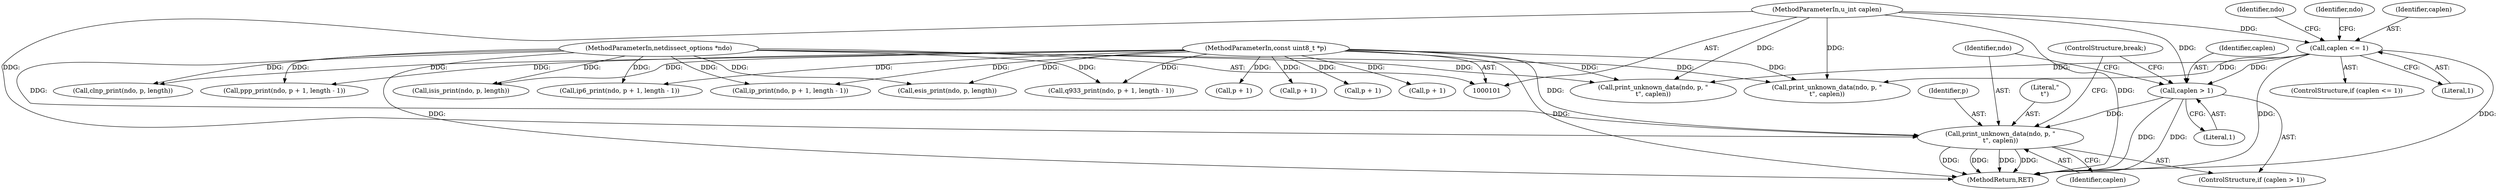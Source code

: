 digraph "1_tcpdump_1dcd10aceabbc03bf571ea32b892c522cbe923de_4@pointer" {
"1000255" [label="(Call,print_unknown_data(ndo, p, \"\n\t\", caplen))"];
"1000102" [label="(MethodParameterIn,netdissect_options *ndo)"];
"1000103" [label="(MethodParameterIn,const uint8_t *p)"];
"1000252" [label="(Call,caplen > 1)"];
"1000108" [label="(Call,caplen <= 1)"];
"1000105" [label="(MethodParameterIn,u_int caplen)"];
"1000208" [label="(Call,p + 1)"];
"1000110" [label="(Literal,1)"];
"1000261" [label="(MethodReturn,RET)"];
"1000257" [label="(Identifier,p)"];
"1000114" [label="(Identifier,ndo)"];
"1000254" [label="(Literal,1)"];
"1000108" [label="(Call,caplen <= 1)"];
"1000141" [label="(Call,clnp_print(ndo, p, length))"];
"1000216" [label="(Call,ppp_print(ndo, p + 1, length - 1))"];
"1000252" [label="(Call,caplen > 1)"];
"1000256" [label="(Identifier,ndo)"];
"1000160" [label="(Call,isis_print(ndo, p, length))"];
"1000103" [label="(MethodParameterIn,const uint8_t *p)"];
"1000188" [label="(Call,p + 1)"];
"1000218" [label="(Call,p + 1)"];
"1000102" [label="(MethodParameterIn,netdissect_options *ndo)"];
"1000260" [label="(ControlStructure,break;)"];
"1000145" [label="(Call,print_unknown_data(ndo, p, \"\n\t\", caplen))"];
"1000164" [label="(Call,print_unknown_data(ndo, p, \"\n\t\", caplen))"];
"1000107" [label="(ControlStructure,if (caplen <= 1))"];
"1000255" [label="(Call,print_unknown_data(ndo, p, \"\n\t\", caplen))"];
"1000206" [label="(Call,ip6_print(ndo, p + 1, length - 1))"];
"1000119" [label="(Identifier,ndo)"];
"1000258" [label="(Literal,\"\n\t\")"];
"1000196" [label="(Call,ip_print(ndo, p + 1, length - 1))"];
"1000152" [label="(Call,esis_print(ndo, p, length))"];
"1000253" [label="(Identifier,caplen)"];
"1000251" [label="(ControlStructure,if (caplen > 1))"];
"1000105" [label="(MethodParameterIn,u_int caplen)"];
"1000198" [label="(Call,p + 1)"];
"1000186" [label="(Call,q933_print(ndo, p + 1, length - 1))"];
"1000109" [label="(Identifier,caplen)"];
"1000259" [label="(Identifier,caplen)"];
"1000255" -> "1000251"  [label="AST: "];
"1000255" -> "1000259"  [label="CFG: "];
"1000256" -> "1000255"  [label="AST: "];
"1000257" -> "1000255"  [label="AST: "];
"1000258" -> "1000255"  [label="AST: "];
"1000259" -> "1000255"  [label="AST: "];
"1000260" -> "1000255"  [label="CFG: "];
"1000255" -> "1000261"  [label="DDG: "];
"1000255" -> "1000261"  [label="DDG: "];
"1000255" -> "1000261"  [label="DDG: "];
"1000255" -> "1000261"  [label="DDG: "];
"1000102" -> "1000255"  [label="DDG: "];
"1000103" -> "1000255"  [label="DDG: "];
"1000252" -> "1000255"  [label="DDG: "];
"1000105" -> "1000255"  [label="DDG: "];
"1000102" -> "1000101"  [label="AST: "];
"1000102" -> "1000261"  [label="DDG: "];
"1000102" -> "1000141"  [label="DDG: "];
"1000102" -> "1000145"  [label="DDG: "];
"1000102" -> "1000152"  [label="DDG: "];
"1000102" -> "1000160"  [label="DDG: "];
"1000102" -> "1000164"  [label="DDG: "];
"1000102" -> "1000186"  [label="DDG: "];
"1000102" -> "1000196"  [label="DDG: "];
"1000102" -> "1000206"  [label="DDG: "];
"1000102" -> "1000216"  [label="DDG: "];
"1000103" -> "1000101"  [label="AST: "];
"1000103" -> "1000261"  [label="DDG: "];
"1000103" -> "1000141"  [label="DDG: "];
"1000103" -> "1000145"  [label="DDG: "];
"1000103" -> "1000152"  [label="DDG: "];
"1000103" -> "1000160"  [label="DDG: "];
"1000103" -> "1000164"  [label="DDG: "];
"1000103" -> "1000186"  [label="DDG: "];
"1000103" -> "1000188"  [label="DDG: "];
"1000103" -> "1000196"  [label="DDG: "];
"1000103" -> "1000198"  [label="DDG: "];
"1000103" -> "1000206"  [label="DDG: "];
"1000103" -> "1000208"  [label="DDG: "];
"1000103" -> "1000216"  [label="DDG: "];
"1000103" -> "1000218"  [label="DDG: "];
"1000252" -> "1000251"  [label="AST: "];
"1000252" -> "1000254"  [label="CFG: "];
"1000253" -> "1000252"  [label="AST: "];
"1000254" -> "1000252"  [label="AST: "];
"1000256" -> "1000252"  [label="CFG: "];
"1000260" -> "1000252"  [label="CFG: "];
"1000252" -> "1000261"  [label="DDG: "];
"1000252" -> "1000261"  [label="DDG: "];
"1000108" -> "1000252"  [label="DDG: "];
"1000105" -> "1000252"  [label="DDG: "];
"1000108" -> "1000107"  [label="AST: "];
"1000108" -> "1000110"  [label="CFG: "];
"1000109" -> "1000108"  [label="AST: "];
"1000110" -> "1000108"  [label="AST: "];
"1000114" -> "1000108"  [label="CFG: "];
"1000119" -> "1000108"  [label="CFG: "];
"1000108" -> "1000261"  [label="DDG: "];
"1000108" -> "1000261"  [label="DDG: "];
"1000105" -> "1000108"  [label="DDG: "];
"1000108" -> "1000145"  [label="DDG: "];
"1000108" -> "1000164"  [label="DDG: "];
"1000105" -> "1000101"  [label="AST: "];
"1000105" -> "1000261"  [label="DDG: "];
"1000105" -> "1000145"  [label="DDG: "];
"1000105" -> "1000164"  [label="DDG: "];
}
